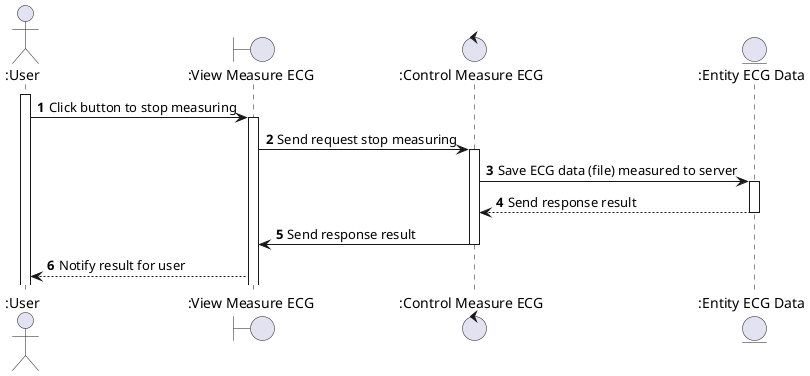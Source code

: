 @startuml

autonumber
actor ":User" as User
boundary ":View Measure ECG" as ClientApp
control ":Control Measure ECG" as Control
entity ":Entity ECG Data" as Entity

activate User
User -> ClientApp: Click button to stop measuring
activate ClientApp
ClientApp -> Control: Send request stop measuring
activate Control
Control -> Entity: Save ECG data (file) measured to server
activate Entity
Entity --> Control: Send response result
deactivate Entity
Control -> ClientApp: Send response result
deactivate Control
ClientApp --> User: Notify result for user

@enduml